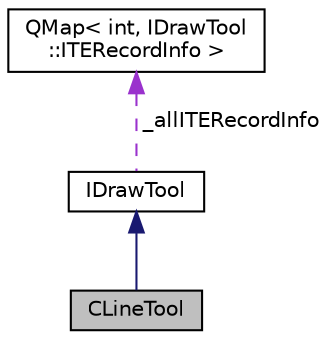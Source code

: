 digraph "CLineTool"
{
  edge [fontname="Helvetica",fontsize="10",labelfontname="Helvetica",labelfontsize="10"];
  node [fontname="Helvetica",fontsize="10",shape=record];
  Node2 [label="CLineTool",height=0.2,width=0.4,color="black", fillcolor="grey75", style="filled", fontcolor="black"];
  Node3 -> Node2 [dir="back",color="midnightblue",fontsize="10",style="solid",fontname="Helvetica"];
  Node3 [label="IDrawTool",height=0.2,width=0.4,color="black", fillcolor="white", style="filled",URL="$class_i_draw_tool.html"];
  Node4 -> Node3 [dir="back",color="darkorchid3",fontsize="10",style="dashed",label=" _allITERecordInfo" ,fontname="Helvetica"];
  Node4 [label="QMap\< int, IDrawTool\l::ITERecordInfo \>",height=0.2,width=0.4,color="black", fillcolor="white", style="filled",URL="$class_q_map.html"];
}

